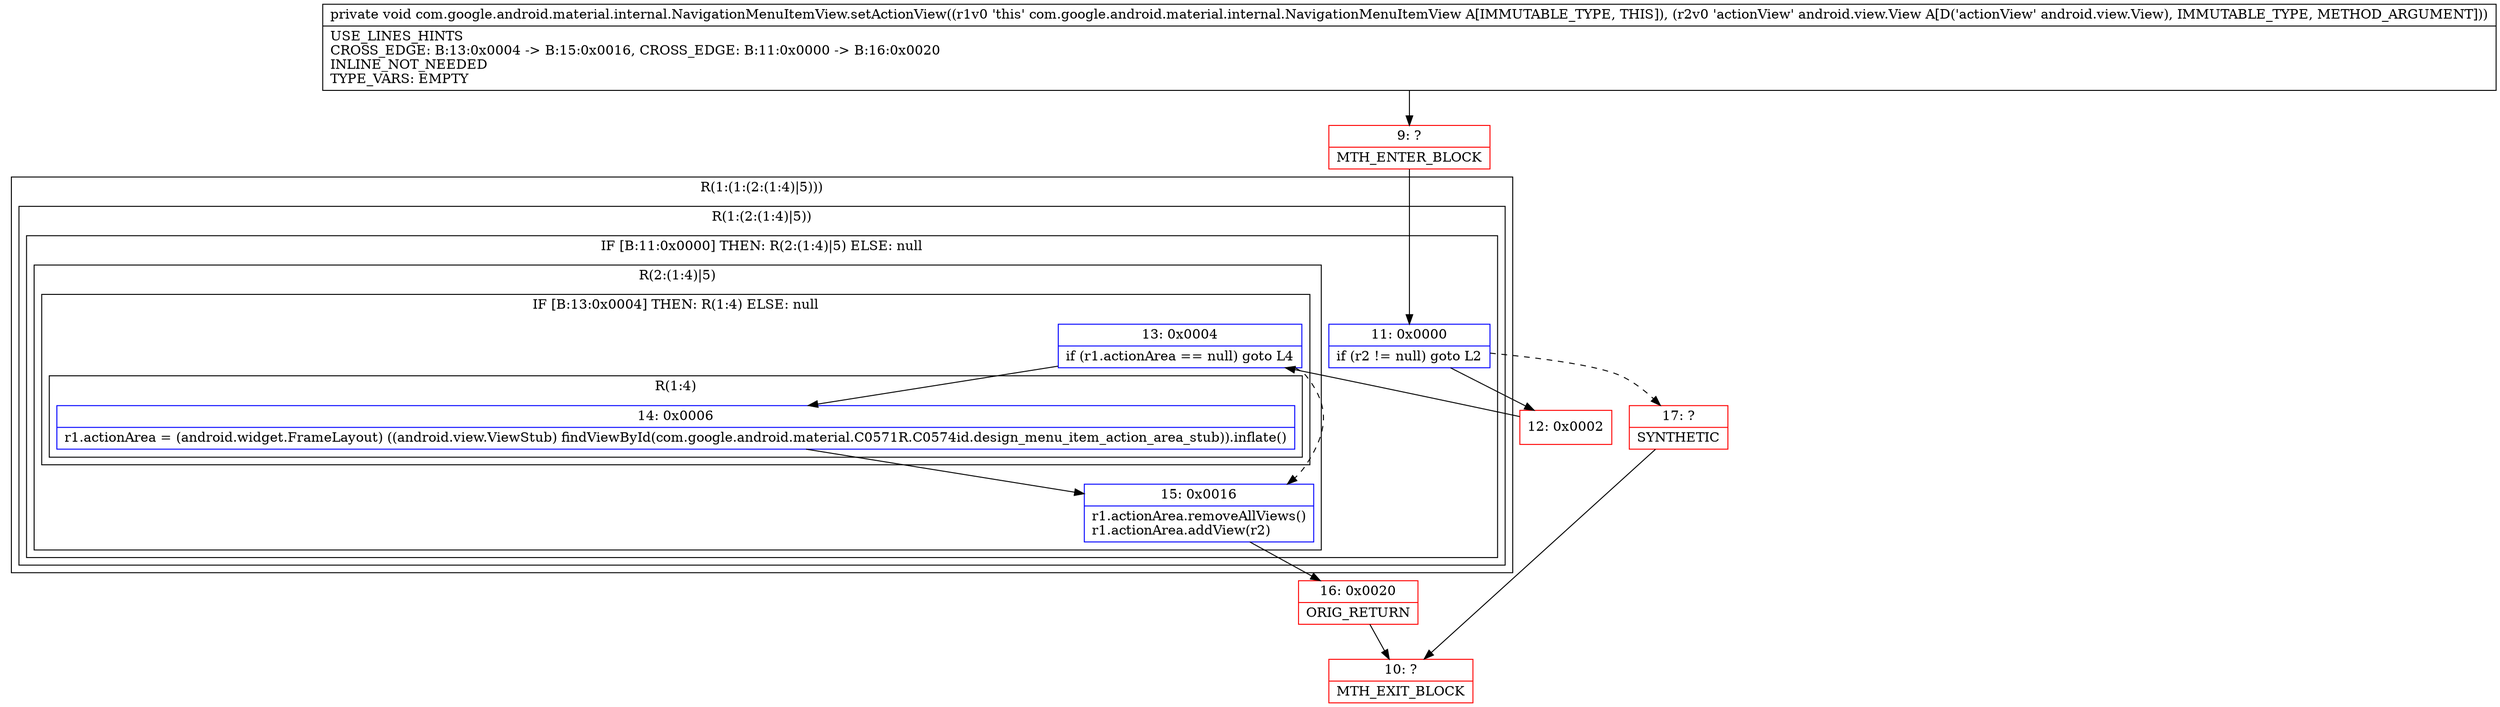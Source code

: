 digraph "CFG forcom.google.android.material.internal.NavigationMenuItemView.setActionView(Landroid\/view\/View;)V" {
subgraph cluster_Region_426034086 {
label = "R(1:(1:(2:(1:4)|5)))";
node [shape=record,color=blue];
subgraph cluster_Region_703377512 {
label = "R(1:(2:(1:4)|5))";
node [shape=record,color=blue];
subgraph cluster_IfRegion_1076527242 {
label = "IF [B:11:0x0000] THEN: R(2:(1:4)|5) ELSE: null";
node [shape=record,color=blue];
Node_11 [shape=record,label="{11\:\ 0x0000|if (r2 != null) goto L2\l}"];
subgraph cluster_Region_11037644 {
label = "R(2:(1:4)|5)";
node [shape=record,color=blue];
subgraph cluster_IfRegion_1072619916 {
label = "IF [B:13:0x0004] THEN: R(1:4) ELSE: null";
node [shape=record,color=blue];
Node_13 [shape=record,label="{13\:\ 0x0004|if (r1.actionArea == null) goto L4\l}"];
subgraph cluster_Region_1934457321 {
label = "R(1:4)";
node [shape=record,color=blue];
Node_14 [shape=record,label="{14\:\ 0x0006|r1.actionArea = (android.widget.FrameLayout) ((android.view.ViewStub) findViewById(com.google.android.material.C0571R.C0574id.design_menu_item_action_area_stub)).inflate()\l}"];
}
}
Node_15 [shape=record,label="{15\:\ 0x0016|r1.actionArea.removeAllViews()\lr1.actionArea.addView(r2)\l}"];
}
}
}
}
Node_9 [shape=record,color=red,label="{9\:\ ?|MTH_ENTER_BLOCK\l}"];
Node_12 [shape=record,color=red,label="{12\:\ 0x0002}"];
Node_16 [shape=record,color=red,label="{16\:\ 0x0020|ORIG_RETURN\l}"];
Node_10 [shape=record,color=red,label="{10\:\ ?|MTH_EXIT_BLOCK\l}"];
Node_17 [shape=record,color=red,label="{17\:\ ?|SYNTHETIC\l}"];
MethodNode[shape=record,label="{private void com.google.android.material.internal.NavigationMenuItemView.setActionView((r1v0 'this' com.google.android.material.internal.NavigationMenuItemView A[IMMUTABLE_TYPE, THIS]), (r2v0 'actionView' android.view.View A[D('actionView' android.view.View), IMMUTABLE_TYPE, METHOD_ARGUMENT]))  | USE_LINES_HINTS\lCROSS_EDGE: B:13:0x0004 \-\> B:15:0x0016, CROSS_EDGE: B:11:0x0000 \-\> B:16:0x0020\lINLINE_NOT_NEEDED\lTYPE_VARS: EMPTY\l}"];
MethodNode -> Node_9;Node_11 -> Node_12;
Node_11 -> Node_17[style=dashed];
Node_13 -> Node_14;
Node_13 -> Node_15[style=dashed];
Node_14 -> Node_15;
Node_15 -> Node_16;
Node_9 -> Node_11;
Node_12 -> Node_13;
Node_16 -> Node_10;
Node_17 -> Node_10;
}

